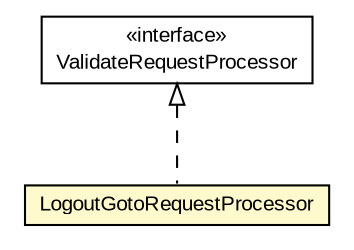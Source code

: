 #!/usr/local/bin/dot
#
# Class diagram 
# Generated by UMLGraph version R5_6-24-gf6e263 (http://www.umlgraph.org/)
#

digraph G {
	edge [fontname="arial",fontsize=10,labelfontname="arial",labelfontsize=10];
	node [fontname="arial",fontsize=10,shape=plaintext];
	nodesep=0.25;
	ranksep=0.5;
	// net.trajano.openidconnect.jaspic.internal.ValidateRequestProcessor
	c7391 [label=<<table title="net.trajano.openidconnect.jaspic.internal.ValidateRequestProcessor" border="0" cellborder="1" cellspacing="0" cellpadding="2" port="p" href="../ValidateRequestProcessor.html">
		<tr><td><table border="0" cellspacing="0" cellpadding="1">
<tr><td align="center" balign="center"> &#171;interface&#187; </td></tr>
<tr><td align="center" balign="center"> ValidateRequestProcessor </td></tr>
		</table></td></tr>
		</table>>, URL="../ValidateRequestProcessor.html", fontname="arial", fontcolor="black", fontsize=10.0];
	// net.trajano.openidconnect.jaspic.internal.processors.LogoutGotoRequestProcessor
	c7406 [label=<<table title="net.trajano.openidconnect.jaspic.internal.processors.LogoutGotoRequestProcessor" border="0" cellborder="1" cellspacing="0" cellpadding="2" port="p" bgcolor="lemonChiffon" href="./LogoutGotoRequestProcessor.html">
		<tr><td><table border="0" cellspacing="0" cellpadding="1">
<tr><td align="center" balign="center"> LogoutGotoRequestProcessor </td></tr>
		</table></td></tr>
		</table>>, URL="./LogoutGotoRequestProcessor.html", fontname="arial", fontcolor="black", fontsize=10.0];
	//net.trajano.openidconnect.jaspic.internal.processors.LogoutGotoRequestProcessor implements net.trajano.openidconnect.jaspic.internal.ValidateRequestProcessor
	c7391:p -> c7406:p [dir=back,arrowtail=empty,style=dashed];
}


